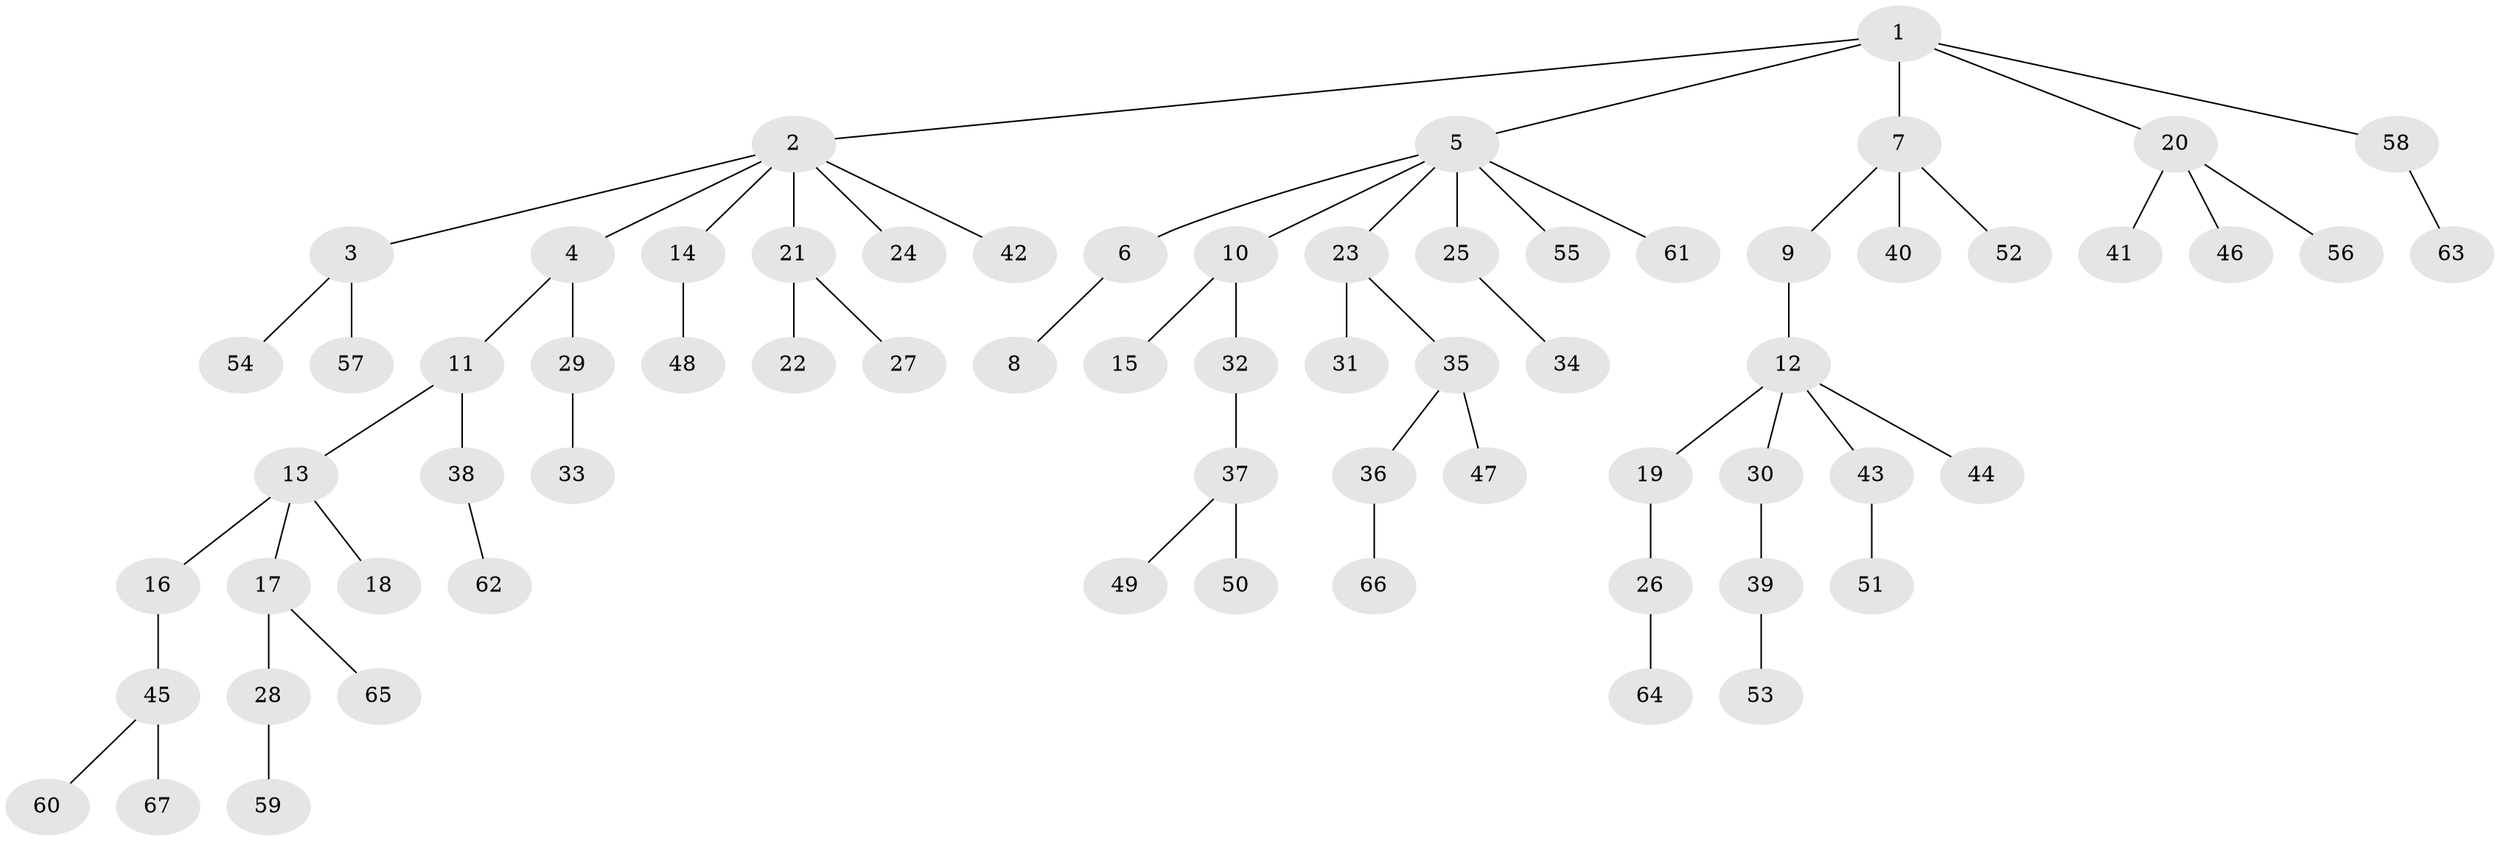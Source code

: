 // Generated by graph-tools (version 1.1) at 2025/36/03/09/25 02:36:34]
// undirected, 67 vertices, 66 edges
graph export_dot {
graph [start="1"]
  node [color=gray90,style=filled];
  1;
  2;
  3;
  4;
  5;
  6;
  7;
  8;
  9;
  10;
  11;
  12;
  13;
  14;
  15;
  16;
  17;
  18;
  19;
  20;
  21;
  22;
  23;
  24;
  25;
  26;
  27;
  28;
  29;
  30;
  31;
  32;
  33;
  34;
  35;
  36;
  37;
  38;
  39;
  40;
  41;
  42;
  43;
  44;
  45;
  46;
  47;
  48;
  49;
  50;
  51;
  52;
  53;
  54;
  55;
  56;
  57;
  58;
  59;
  60;
  61;
  62;
  63;
  64;
  65;
  66;
  67;
  1 -- 2;
  1 -- 5;
  1 -- 7;
  1 -- 20;
  1 -- 58;
  2 -- 3;
  2 -- 4;
  2 -- 14;
  2 -- 21;
  2 -- 24;
  2 -- 42;
  3 -- 54;
  3 -- 57;
  4 -- 11;
  4 -- 29;
  5 -- 6;
  5 -- 10;
  5 -- 23;
  5 -- 25;
  5 -- 55;
  5 -- 61;
  6 -- 8;
  7 -- 9;
  7 -- 40;
  7 -- 52;
  9 -- 12;
  10 -- 15;
  10 -- 32;
  11 -- 13;
  11 -- 38;
  12 -- 19;
  12 -- 30;
  12 -- 43;
  12 -- 44;
  13 -- 16;
  13 -- 17;
  13 -- 18;
  14 -- 48;
  16 -- 45;
  17 -- 28;
  17 -- 65;
  19 -- 26;
  20 -- 41;
  20 -- 46;
  20 -- 56;
  21 -- 22;
  21 -- 27;
  23 -- 31;
  23 -- 35;
  25 -- 34;
  26 -- 64;
  28 -- 59;
  29 -- 33;
  30 -- 39;
  32 -- 37;
  35 -- 36;
  35 -- 47;
  36 -- 66;
  37 -- 49;
  37 -- 50;
  38 -- 62;
  39 -- 53;
  43 -- 51;
  45 -- 60;
  45 -- 67;
  58 -- 63;
}
